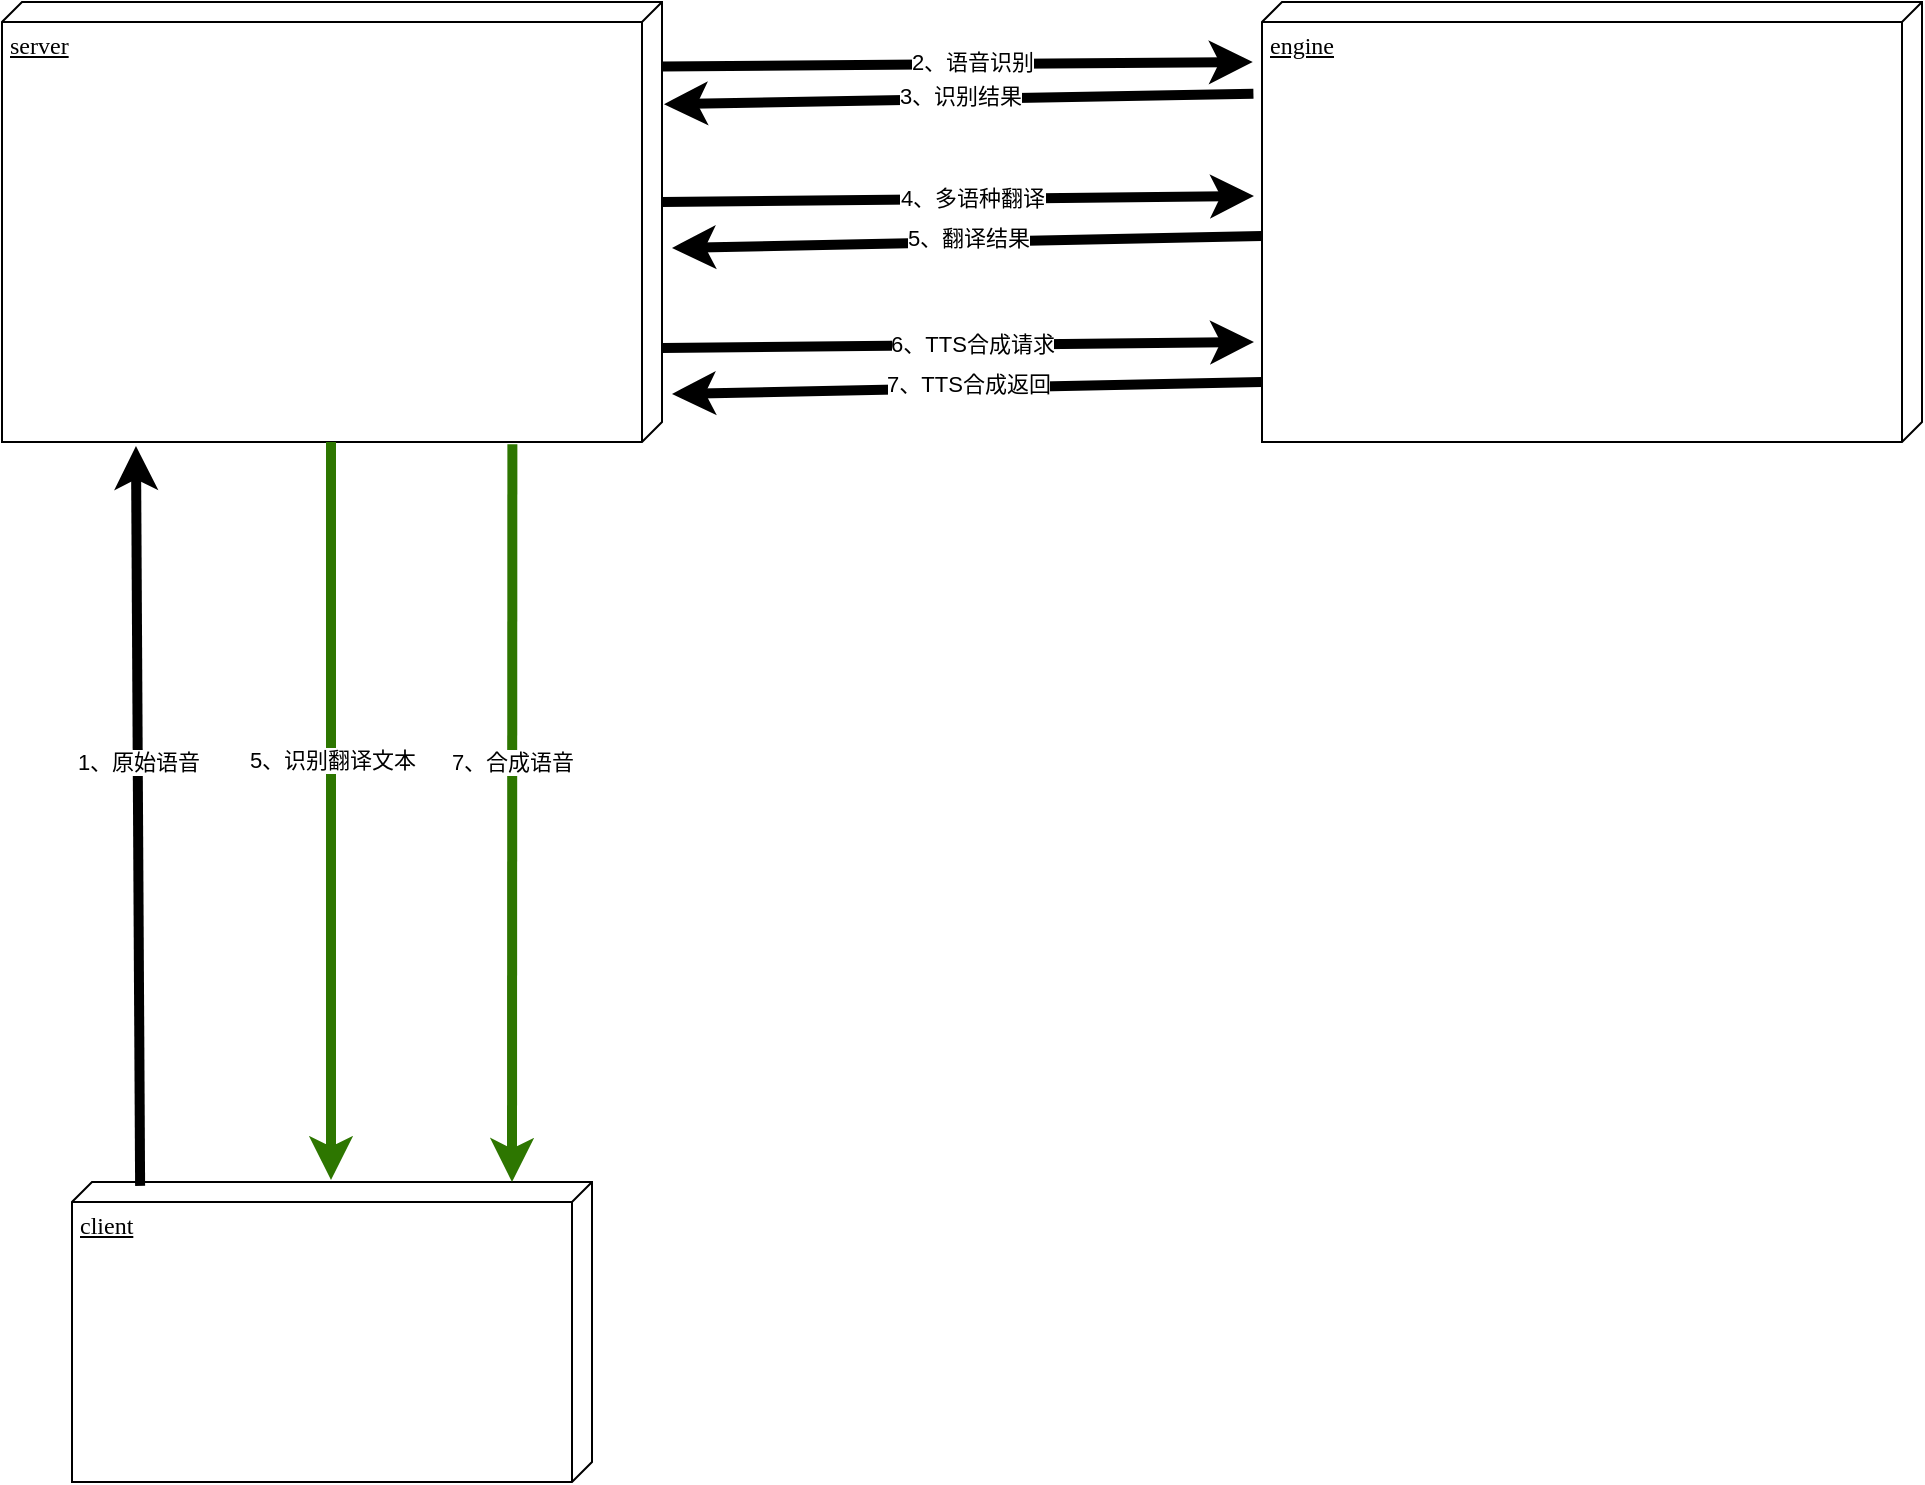 <mxfile version="24.5.5" type="github">
  <diagram name="Page-1" id="5f0bae14-7c28-e335-631c-24af17079c00">
    <mxGraphModel dx="1434" dy="738" grid="1" gridSize="10" guides="1" tooltips="1" connect="1" arrows="1" fold="1" page="1" pageScale="1" pageWidth="1100" pageHeight="850" background="none" math="0" shadow="0">
      <root>
        <mxCell id="0" />
        <mxCell id="1" parent="0" />
        <mxCell id="39150e848f15840c-1" value="server" style="verticalAlign=top;align=left;spacingTop=8;spacingLeft=2;spacingRight=12;shape=cube;size=10;direction=south;fontStyle=4;html=1;rounded=0;shadow=0;comic=0;labelBackgroundColor=none;strokeWidth=1;fontFamily=Verdana;fontSize=12" parent="1" vertex="1">
          <mxGeometry x="100" y="80" width="330" height="220" as="geometry" />
        </mxCell>
        <mxCell id="39150e848f15840c-3" value="client" style="verticalAlign=top;align=left;spacingTop=8;spacingLeft=2;spacingRight=12;shape=cube;size=10;direction=south;fontStyle=4;html=1;rounded=0;shadow=0;comic=0;labelBackgroundColor=none;strokeWidth=1;fontFamily=Verdana;fontSize=12" parent="1" vertex="1">
          <mxGeometry x="135" y="670" width="260" height="150" as="geometry" />
        </mxCell>
        <mxCell id="GXSlzm8E9XAdX-YArFTT-1" value="" style="endArrow=classic;html=1;rounded=0;exitX=0.013;exitY=0.869;exitDx=0;exitDy=0;exitPerimeter=0;entryX=1.009;entryY=0.797;entryDx=0;entryDy=0;entryPerimeter=0;strokeWidth=5;" parent="1" source="39150e848f15840c-3" target="39150e848f15840c-1" edge="1">
          <mxGeometry width="50" height="50" relative="1" as="geometry">
            <mxPoint x="265" y="510" as="sourcePoint" />
            <mxPoint x="315" y="460" as="targetPoint" />
          </mxGeometry>
        </mxCell>
        <mxCell id="GXSlzm8E9XAdX-YArFTT-2" value="1、原始语音" style="edgeLabel;html=1;align=center;verticalAlign=middle;resizable=0;points=[];" parent="GXSlzm8E9XAdX-YArFTT-1" vertex="1" connectable="0">
          <mxGeometry x="0.616" relative="1" as="geometry">
            <mxPoint y="87" as="offset" />
          </mxGeometry>
        </mxCell>
        <mxCell id="GXSlzm8E9XAdX-YArFTT-3" value="" style="endArrow=classic;html=1;rounded=0;exitX=1.014;exitY=0.345;exitDx=0;exitDy=0;exitPerimeter=0;entryX=0.013;entryY=0.304;entryDx=0;entryDy=0;entryPerimeter=0;strokeColor=#2D7600;fillColor=#60a917;strokeWidth=5;" parent="1" edge="1">
          <mxGeometry width="50" height="50" relative="1" as="geometry">
            <mxPoint x="355.19" y="301.13" as="sourcePoint" />
            <mxPoint x="355" y="670" as="targetPoint" />
          </mxGeometry>
        </mxCell>
        <mxCell id="GXSlzm8E9XAdX-YArFTT-4" value="7、合成语音" style="edgeLabel;html=1;align=center;verticalAlign=middle;resizable=0;points=[];" parent="GXSlzm8E9XAdX-YArFTT-3" vertex="1" connectable="0">
          <mxGeometry x="-0.138" relative="1" as="geometry">
            <mxPoint as="offset" />
          </mxGeometry>
        </mxCell>
        <mxCell id="GXSlzm8E9XAdX-YArFTT-5" value="" style="endArrow=classic;html=1;rounded=0;exitX=1.014;exitY=0.345;exitDx=0;exitDy=0;exitPerimeter=0;entryX=0.013;entryY=0.304;entryDx=0;entryDy=0;entryPerimeter=0;strokeColor=#2D7600;fillColor=#60a917;strokeWidth=5;" parent="1" edge="1">
          <mxGeometry width="50" height="50" relative="1" as="geometry">
            <mxPoint x="264.5" y="300" as="sourcePoint" />
            <mxPoint x="264.5" y="669" as="targetPoint" />
          </mxGeometry>
        </mxCell>
        <mxCell id="GXSlzm8E9XAdX-YArFTT-6" value="5、识别翻译文本" style="edgeLabel;html=1;align=center;verticalAlign=middle;resizable=0;points=[];" parent="GXSlzm8E9XAdX-YArFTT-5" vertex="1" connectable="0">
          <mxGeometry x="-0.138" relative="1" as="geometry">
            <mxPoint as="offset" />
          </mxGeometry>
        </mxCell>
        <mxCell id="GXSlzm8E9XAdX-YArFTT-7" value="engine" style="verticalAlign=top;align=left;spacingTop=8;spacingLeft=2;spacingRight=12;shape=cube;size=10;direction=south;fontStyle=4;html=1;rounded=0;shadow=0;comic=0;labelBackgroundColor=none;strokeWidth=1;fontFamily=Verdana;fontSize=12" parent="1" vertex="1">
          <mxGeometry x="730" y="80" width="330" height="220" as="geometry" />
        </mxCell>
        <mxCell id="GXSlzm8E9XAdX-YArFTT-13" value="" style="endArrow=classic;html=1;rounded=0;entryX=0.234;entryY=1.01;entryDx=0;entryDy=0;entryPerimeter=0;exitX=0.244;exitY=-0.004;exitDx=0;exitDy=0;exitPerimeter=0;strokeWidth=5;" parent="1" edge="1">
          <mxGeometry width="50" height="50" relative="1" as="geometry">
            <mxPoint x="430.0" y="112.2" as="sourcePoint" />
            <mxPoint x="725.38" y="110.0" as="targetPoint" />
          </mxGeometry>
        </mxCell>
        <mxCell id="GXSlzm8E9XAdX-YArFTT-14" value="2、语音识别" style="edgeLabel;html=1;align=center;verticalAlign=middle;resizable=0;points=[];" parent="GXSlzm8E9XAdX-YArFTT-13" vertex="1" connectable="0">
          <mxGeometry x="0.048" y="1" relative="1" as="geometry">
            <mxPoint as="offset" />
          </mxGeometry>
        </mxCell>
        <mxCell id="GXSlzm8E9XAdX-YArFTT-15" value="" style="endArrow=classic;html=1;rounded=0;exitX=0.306;exitY=1.009;exitDx=0;exitDy=0;exitPerimeter=0;entryX=0.33;entryY=-0.007;entryDx=0;entryDy=0;entryPerimeter=0;strokeWidth=5;" parent="1" edge="1">
          <mxGeometry width="50" height="50" relative="1" as="geometry">
            <mxPoint x="725.71" y="125.84" as="sourcePoint" />
            <mxPoint x="430.99" y="131.12" as="targetPoint" />
          </mxGeometry>
        </mxCell>
        <mxCell id="GXSlzm8E9XAdX-YArFTT-16" value="3、识别结果" style="edgeLabel;html=1;align=center;verticalAlign=middle;resizable=0;points=[];" parent="GXSlzm8E9XAdX-YArFTT-15" vertex="1" connectable="0">
          <mxGeometry x="-0.004" y="-2" relative="1" as="geometry">
            <mxPoint as="offset" />
          </mxGeometry>
        </mxCell>
        <mxCell id="GXSlzm8E9XAdX-YArFTT-18" value="" style="endArrow=classic;html=1;rounded=0;entryX=0.234;entryY=1.01;entryDx=0;entryDy=0;entryPerimeter=0;exitX=0.244;exitY=-0.004;exitDx=0;exitDy=0;exitPerimeter=0;fillColor=#f0a30a;strokeColor=#000000;strokeWidth=5;" parent="1" edge="1">
          <mxGeometry width="50" height="50" relative="1" as="geometry">
            <mxPoint x="430" y="180" as="sourcePoint" />
            <mxPoint x="726" y="177" as="targetPoint" />
          </mxGeometry>
        </mxCell>
        <mxCell id="GXSlzm8E9XAdX-YArFTT-19" value="4、多语种翻译" style="edgeLabel;html=1;align=center;verticalAlign=middle;resizable=0;points=[];" parent="GXSlzm8E9XAdX-YArFTT-18" vertex="1" connectable="0">
          <mxGeometry x="0.048" y="1" relative="1" as="geometry">
            <mxPoint as="offset" />
          </mxGeometry>
        </mxCell>
        <mxCell id="GXSlzm8E9XAdX-YArFTT-20" value="" style="endArrow=classic;html=1;rounded=0;exitX=0.306;exitY=1.009;exitDx=0;exitDy=0;exitPerimeter=0;entryX=0.33;entryY=-0.007;entryDx=0;entryDy=0;entryPerimeter=0;fillColor=#d80073;strokeColor=#000000;strokeWidth=5;" parent="1" edge="1">
          <mxGeometry width="50" height="50" relative="1" as="geometry">
            <mxPoint x="730" y="197" as="sourcePoint" />
            <mxPoint x="435" y="203" as="targetPoint" />
          </mxGeometry>
        </mxCell>
        <mxCell id="GXSlzm8E9XAdX-YArFTT-21" value="5、翻译结果" style="edgeLabel;html=1;align=center;verticalAlign=middle;resizable=0;points=[];" parent="GXSlzm8E9XAdX-YArFTT-20" vertex="1" connectable="0">
          <mxGeometry x="-0.004" y="-2" relative="1" as="geometry">
            <mxPoint as="offset" />
          </mxGeometry>
        </mxCell>
        <mxCell id="GXSlzm8E9XAdX-YArFTT-22" value="" style="endArrow=classic;html=1;rounded=0;entryX=0.234;entryY=1.01;entryDx=0;entryDy=0;entryPerimeter=0;exitX=0.244;exitY=-0.004;exitDx=0;exitDy=0;exitPerimeter=0;fillColor=#f0a30a;strokeColor=#000000;strokeWidth=5;" parent="1" edge="1">
          <mxGeometry width="50" height="50" relative="1" as="geometry">
            <mxPoint x="430" y="253" as="sourcePoint" />
            <mxPoint x="726" y="250" as="targetPoint" />
          </mxGeometry>
        </mxCell>
        <mxCell id="GXSlzm8E9XAdX-YArFTT-23" value="6、TTS合成请求" style="edgeLabel;html=1;align=center;verticalAlign=middle;resizable=0;points=[];" parent="GXSlzm8E9XAdX-YArFTT-22" vertex="1" connectable="0">
          <mxGeometry x="0.048" y="1" relative="1" as="geometry">
            <mxPoint as="offset" />
          </mxGeometry>
        </mxCell>
        <mxCell id="GXSlzm8E9XAdX-YArFTT-24" value="" style="endArrow=classic;html=1;rounded=0;exitX=0.306;exitY=1.009;exitDx=0;exitDy=0;exitPerimeter=0;entryX=0.33;entryY=-0.007;entryDx=0;entryDy=0;entryPerimeter=0;fillColor=#d80073;strokeColor=#000000;strokeWidth=5;" parent="1" edge="1">
          <mxGeometry width="50" height="50" relative="1" as="geometry">
            <mxPoint x="730" y="270" as="sourcePoint" />
            <mxPoint x="435" y="276" as="targetPoint" />
          </mxGeometry>
        </mxCell>
        <mxCell id="GXSlzm8E9XAdX-YArFTT-25" value="7、TTS合成返回" style="edgeLabel;html=1;align=center;verticalAlign=middle;resizable=0;points=[];" parent="GXSlzm8E9XAdX-YArFTT-24" vertex="1" connectable="0">
          <mxGeometry x="-0.004" y="-2" relative="1" as="geometry">
            <mxPoint as="offset" />
          </mxGeometry>
        </mxCell>
      </root>
    </mxGraphModel>
  </diagram>
</mxfile>
